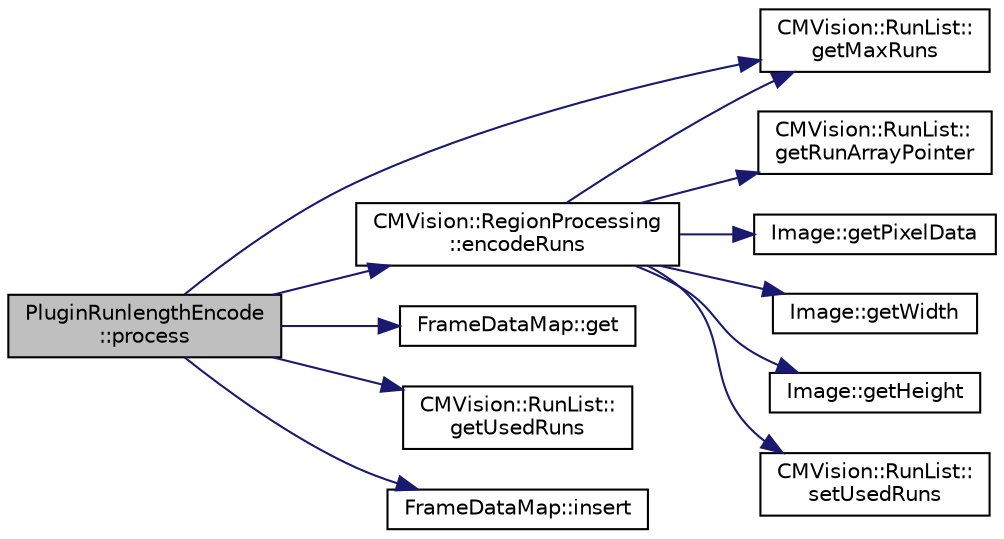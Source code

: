 digraph "PluginRunlengthEncode::process"
{
 // INTERACTIVE_SVG=YES
  edge [fontname="Helvetica",fontsize="10",labelfontname="Helvetica",labelfontsize="10"];
  node [fontname="Helvetica",fontsize="10",shape=record];
  rankdir="LR";
  Node1 [label="PluginRunlengthEncode\l::process",height=0.2,width=0.4,color="black", fillcolor="grey75", style="filled", fontcolor="black"];
  Node1 -> Node2 [color="midnightblue",fontsize="10",style="solid",fontname="Helvetica"];
  Node2 [label="CMVision::RegionProcessing\l::encodeRuns",height=0.2,width=0.4,color="black", fillcolor="white", style="filled",URL="$d7/d54/class_c_m_vision_1_1_region_processing.html#a2770fce8bd4ac313ee104853b5b71078"];
  Node2 -> Node3 [color="midnightblue",fontsize="10",style="solid",fontname="Helvetica"];
  Node3 [label="CMVision::RunList::\lgetMaxRuns",height=0.2,width=0.4,color="black", fillcolor="white", style="filled",URL="$d8/d9d/class_c_m_vision_1_1_run_list.html#a4b8f54e9b9774d9e22422f817f90082b"];
  Node2 -> Node4 [color="midnightblue",fontsize="10",style="solid",fontname="Helvetica"];
  Node4 [label="CMVision::RunList::\lgetRunArrayPointer",height=0.2,width=0.4,color="black", fillcolor="white", style="filled",URL="$d8/d9d/class_c_m_vision_1_1_run_list.html#a679d27dbef6439e188fc87d1efd0a2eb"];
  Node2 -> Node5 [color="midnightblue",fontsize="10",style="solid",fontname="Helvetica"];
  Node5 [label="Image::getPixelData",height=0.2,width=0.4,color="black", fillcolor="white", style="filled",URL="$de/d73/class_image.html#adb1c63515c088b47f678251e4a47f677"];
  Node2 -> Node6 [color="midnightblue",fontsize="10",style="solid",fontname="Helvetica"];
  Node6 [label="Image::getWidth",height=0.2,width=0.4,color="black", fillcolor="white", style="filled",URL="$de/d73/class_image.html#afcc957626bd7f203422a2612547193f6"];
  Node2 -> Node7 [color="midnightblue",fontsize="10",style="solid",fontname="Helvetica"];
  Node7 [label="Image::getHeight",height=0.2,width=0.4,color="black", fillcolor="white", style="filled",URL="$de/d73/class_image.html#aada5318e6827064b9de69d2cf4eff2e3"];
  Node2 -> Node8 [color="midnightblue",fontsize="10",style="solid",fontname="Helvetica"];
  Node8 [label="CMVision::RunList::\lsetUsedRuns",height=0.2,width=0.4,color="black", fillcolor="white", style="filled",URL="$d8/d9d/class_c_m_vision_1_1_run_list.html#ad31c7bf25e804b5160a890fa56bcec9f"];
  Node1 -> Node9 [color="midnightblue",fontsize="10",style="solid",fontname="Helvetica"];
  Node9 [label="FrameDataMap::get",height=0.2,width=0.4,color="black", fillcolor="white", style="filled",URL="$db/d71/class_frame_data_map.html#afd413bf943754d195c11e868b49dd974"];
  Node1 -> Node3 [color="midnightblue",fontsize="10",style="solid",fontname="Helvetica"];
  Node1 -> Node10 [color="midnightblue",fontsize="10",style="solid",fontname="Helvetica"];
  Node10 [label="CMVision::RunList::\lgetUsedRuns",height=0.2,width=0.4,color="black", fillcolor="white", style="filled",URL="$d8/d9d/class_c_m_vision_1_1_run_list.html#ab305f5b3453475ae1a454848288b09b9"];
  Node1 -> Node11 [color="midnightblue",fontsize="10",style="solid",fontname="Helvetica"];
  Node11 [label="FrameDataMap::insert",height=0.2,width=0.4,color="black", fillcolor="white", style="filled",URL="$db/d71/class_frame_data_map.html#a526028e3de7c1c8db9499cce0227a757"];
}
